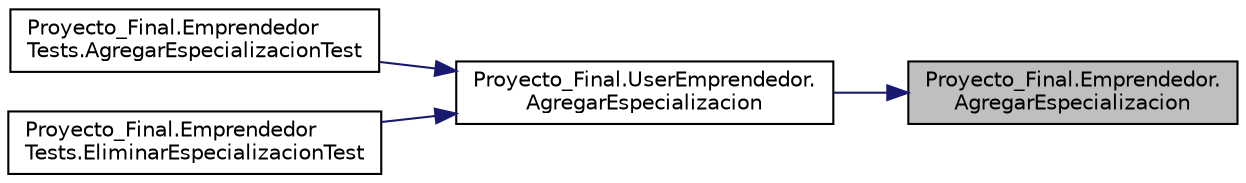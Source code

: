 digraph "Proyecto_Final.Emprendedor.AgregarEspecializacion"
{
 // INTERACTIVE_SVG=YES
 // LATEX_PDF_SIZE
  edge [fontname="Helvetica",fontsize="10",labelfontname="Helvetica",labelfontsize="10"];
  node [fontname="Helvetica",fontsize="10",shape=record];
  rankdir="RL";
  Node1 [label="Proyecto_Final.Emprendedor.\lAgregarEspecializacion",height=0.2,width=0.4,color="black", fillcolor="grey75", style="filled", fontcolor="black",tooltip="Agrega una Especialización al Emprendedor."];
  Node1 -> Node2 [dir="back",color="midnightblue",fontsize="10",style="solid",fontname="Helvetica"];
  Node2 [label="Proyecto_Final.UserEmprendedor.\lAgregarEspecializacion",height=0.2,width=0.4,color="black", fillcolor="white", style="filled",URL="$classProyecto__Final_1_1UserEmprendedor.html#aceb26419553fd30abab95bf345378737",tooltip="Agrega a la lista de especializaciones que contiene la clase \"Emprendedor\" una especialización."];
  Node2 -> Node3 [dir="back",color="midnightblue",fontsize="10",style="solid",fontname="Helvetica"];
  Node3 [label="Proyecto_Final.Emprendedor\lTests.AgregarEspecializacionTest",height=0.2,width=0.4,color="black", fillcolor="white", style="filled",URL="$classProyecto__Final_1_1EmprendedorTests.html#a922468b338d665447313b1f145db4a5a",tooltip="Prueba que se agregan especializaciones correctamente."];
  Node2 -> Node4 [dir="back",color="midnightblue",fontsize="10",style="solid",fontname="Helvetica"];
  Node4 [label="Proyecto_Final.Emprendedor\lTests.EliminarEspecializacionTest",height=0.2,width=0.4,color="black", fillcolor="white", style="filled",URL="$classProyecto__Final_1_1EmprendedorTests.html#acdc11097dcdcc77ce1f7e4de34c44dcb",tooltip="Prueba que se eliminan especializaciones correctamente."];
}
